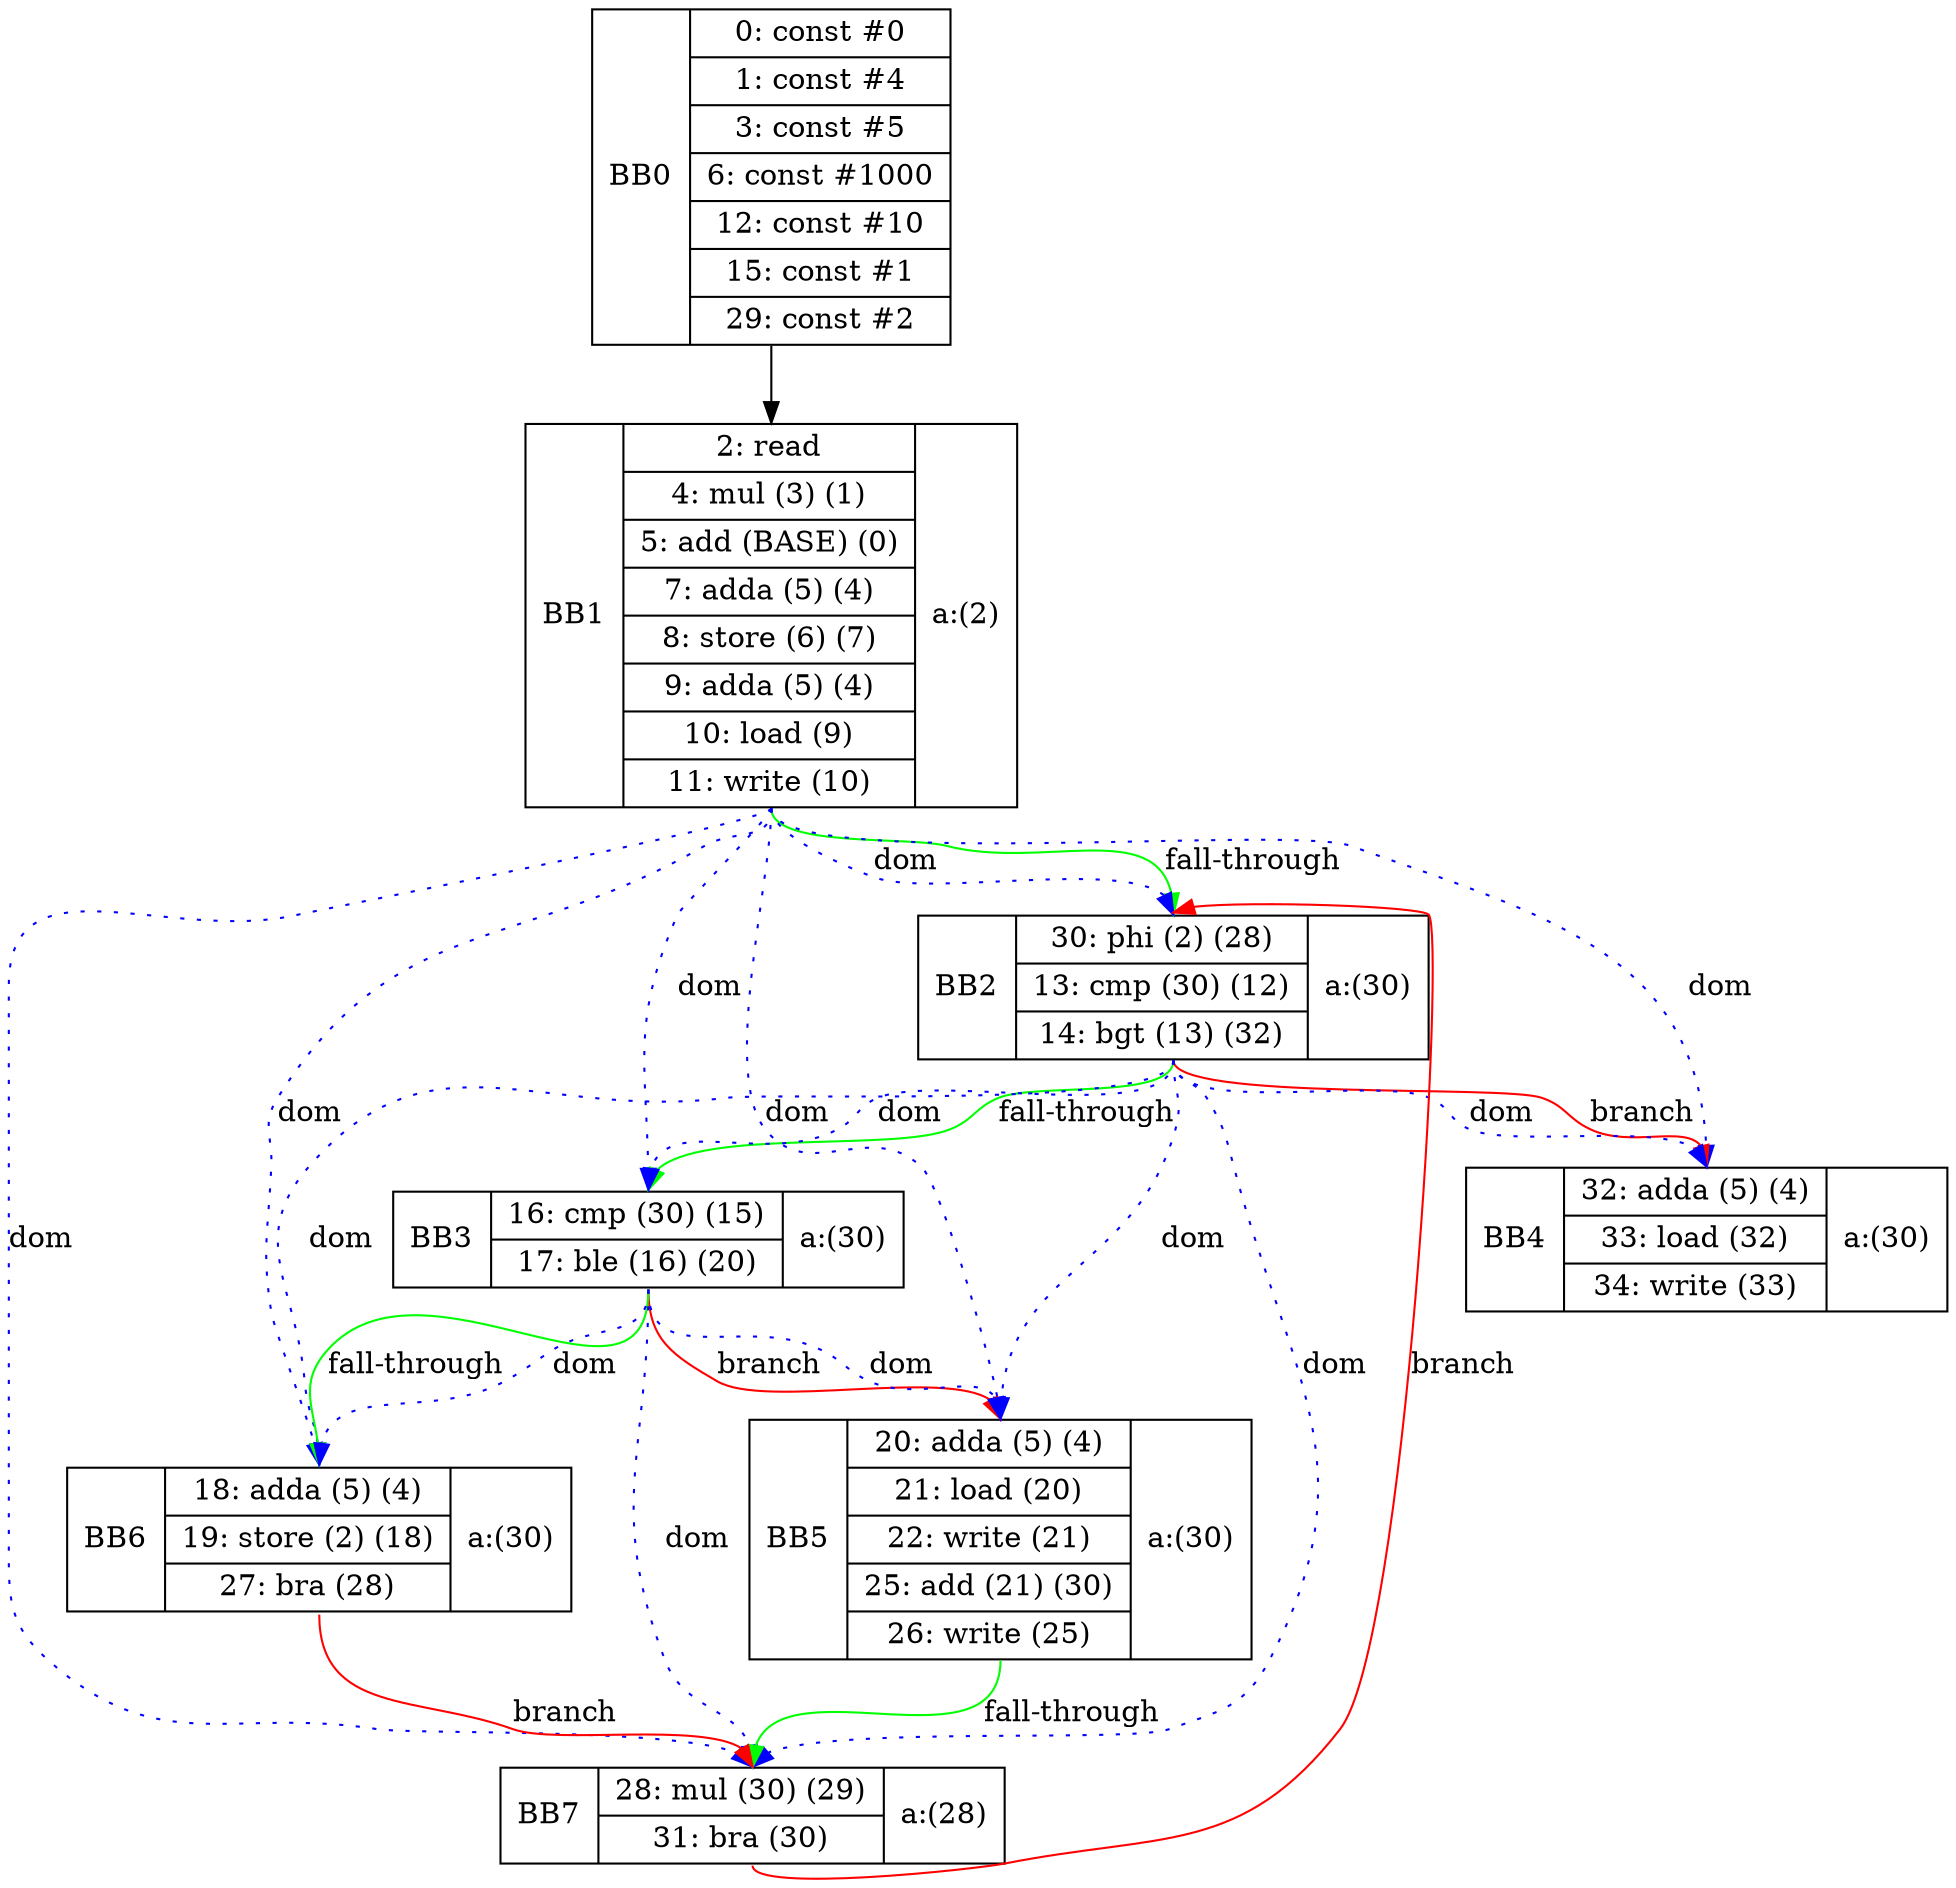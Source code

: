 digraph G {
BB0 [shape=record, label="<b>BB0| {0: const #0|1: const #4|3: const #5|6: const #1000|12: const #10|15: const #1|29: const #2}"];
BB1 [shape=record, label="<b>BB1| {2: read|4: mul (3) (1)|5: add (BASE) (0)|7: adda (5) (4)|8: store (6) (7)|9: adda (5) (4)|10: load (9)|11: write (10)}| a:(2)\n"];
BB2 [shape=record, label="<b>BB2| {30: phi (2) (28)|13: cmp (30) (12)|14: bgt (13) (32)}| a:(30)\n"];
BB3 [shape=record, label="<b>BB3| {16: cmp (30) (15)|17: ble (16) (20)}| a:(30)\n"];
BB4 [shape=record, label="<b>BB4| {32: adda (5) (4)|33: load (32)|34: write (33)}| a:(30)\n"];
BB5 [shape=record, label="<b>BB5| {20: adda (5) (4)|21: load (20)|22: write (21)|25: add (21) (30)|26: write (25)}| a:(30)\n"];
BB6 [shape=record, label="<b>BB6| {18: adda (5) (4)|19: store (2) (18)|27: bra (28)}| a:(30)\n"];
BB7 [shape=record, label="<b>BB7| {28: mul (30) (29)|31: bra (30)}| a:(28)\n"];
BB0:s -> BB1:n;
BB1:s -> BB2:n [color="green", label="fall-through"];
BB2:s -> BB3:n [color="green", label="fall-through"];
BB2:s -> BB4:n [color="red", label="branch"];
BB1:s -> BB2:n [color=blue, style=dotted, label="dom"];
BB3:s -> BB6:n [color="green", label="fall-through"];
BB3:s -> BB5:n [color="red", label="branch"];
BB1:s -> BB3:n [color=blue, style=dotted, label="dom"];
BB2:s -> BB3:n [color=blue, style=dotted, label="dom"];
BB1:s -> BB4:n [color=blue, style=dotted, label="dom"];
BB2:s -> BB4:n [color=blue, style=dotted, label="dom"];
BB5:s -> BB7:n [color="green", label="fall-through"];
BB1:s -> BB5:n [color=blue, style=dotted, label="dom"];
BB2:s -> BB5:n [color=blue, style=dotted, label="dom"];
BB3:s -> BB5:n [color=blue, style=dotted, label="dom"];
BB6:s -> BB7:n [color="red", label="branch"];
BB1:s -> BB6:n [color=blue, style=dotted, label="dom"];
BB2:s -> BB6:n [color=blue, style=dotted, label="dom"];
BB3:s -> BB6:n [color=blue, style=dotted, label="dom"];
BB7:s -> BB2:n [color="red", label="branch"];
BB1:s -> BB7:n [color=blue, style=dotted, label="dom"];
BB2:s -> BB7:n [color=blue, style=dotted, label="dom"];
BB3:s -> BB7:n [color=blue, style=dotted, label="dom"];
}
